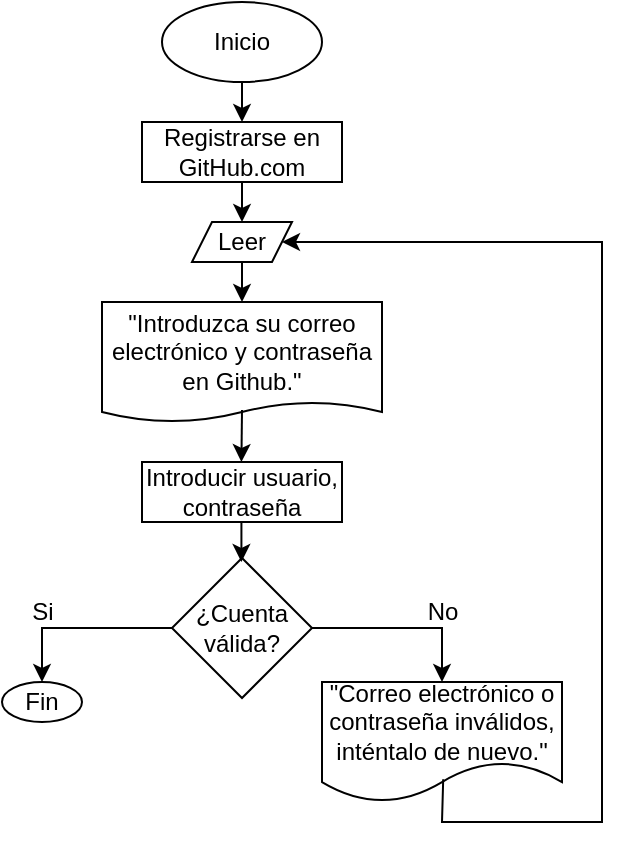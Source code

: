 <mxfile version="26.0.10">
  <diagram name="Página-1" id="iMWM0jhWLGfsQjjz7H58">
    <mxGraphModel dx="989" dy="532" grid="1" gridSize="10" guides="1" tooltips="1" connect="1" arrows="1" fold="1" page="1" pageScale="1" pageWidth="827" pageHeight="1169" math="0" shadow="0">
      <root>
        <mxCell id="0" />
        <mxCell id="1" parent="0" />
        <mxCell id="9dx36oG7KvzwsXGSGMjR-1" value="Inicio" style="ellipse;whiteSpace=wrap;html=1;" parent="1" vertex="1">
          <mxGeometry x="340" y="80" width="80" height="40" as="geometry" />
        </mxCell>
        <mxCell id="9dx36oG7KvzwsXGSGMjR-3" value="" style="endArrow=classic;html=1;rounded=0;exitX=0.5;exitY=1;exitDx=0;exitDy=0;" parent="1" source="9dx36oG7KvzwsXGSGMjR-1" target="9dx36oG7KvzwsXGSGMjR-4" edge="1">
          <mxGeometry width="50" height="50" relative="1" as="geometry">
            <mxPoint x="390" y="450" as="sourcePoint" />
            <mxPoint x="380" y="150" as="targetPoint" />
          </mxGeometry>
        </mxCell>
        <mxCell id="9dx36oG7KvzwsXGSGMjR-4" value="Registrarse en GitHub.com" style="rounded=0;whiteSpace=wrap;html=1;" parent="1" vertex="1">
          <mxGeometry x="330" y="140" width="100" height="30" as="geometry" />
        </mxCell>
        <mxCell id="9dx36oG7KvzwsXGSGMjR-5" value="" style="endArrow=classic;html=1;rounded=0;exitX=0.5;exitY=1;exitDx=0;exitDy=0;" parent="1" source="9dx36oG7KvzwsXGSGMjR-4" target="9dx36oG7KvzwsXGSGMjR-6" edge="1">
          <mxGeometry width="50" height="50" relative="1" as="geometry">
            <mxPoint x="330" y="290" as="sourcePoint" />
            <mxPoint x="380" y="190" as="targetPoint" />
          </mxGeometry>
        </mxCell>
        <mxCell id="9dx36oG7KvzwsXGSGMjR-6" value="Leer" style="shape=parallelogram;perimeter=parallelogramPerimeter;whiteSpace=wrap;html=1;fixedSize=1;size=10;" parent="1" vertex="1">
          <mxGeometry x="355" y="190" width="50" height="20" as="geometry" />
        </mxCell>
        <mxCell id="9dx36oG7KvzwsXGSGMjR-7" value="&quot;Introduzca su correo electrónico y contraseña en Github.&quot;" style="shape=document;whiteSpace=wrap;html=1;boundedLbl=1;size=0.167;" parent="1" vertex="1">
          <mxGeometry x="310" y="230" width="140" height="60" as="geometry" />
        </mxCell>
        <mxCell id="9dx36oG7KvzwsXGSGMjR-8" value="" style="endArrow=classic;html=1;rounded=0;exitX=0.5;exitY=1;exitDx=0;exitDy=0;entryX=0.5;entryY=0;entryDx=0;entryDy=0;" parent="1" source="9dx36oG7KvzwsXGSGMjR-6" target="9dx36oG7KvzwsXGSGMjR-7" edge="1">
          <mxGeometry width="50" height="50" relative="1" as="geometry">
            <mxPoint x="430" y="300" as="sourcePoint" />
            <mxPoint x="480" y="250" as="targetPoint" />
          </mxGeometry>
        </mxCell>
        <mxCell id="9dx36oG7KvzwsXGSGMjR-9" value="" style="endArrow=classic;html=1;rounded=0;" parent="1" edge="1">
          <mxGeometry width="50" height="50" relative="1" as="geometry">
            <mxPoint x="380" y="284" as="sourcePoint" />
            <mxPoint x="379.71" y="310" as="targetPoint" />
          </mxGeometry>
        </mxCell>
        <mxCell id="9dx36oG7KvzwsXGSGMjR-10" value="Introducir usuario, contraseña" style="rounded=0;whiteSpace=wrap;html=1;" parent="1" vertex="1">
          <mxGeometry x="330" y="310" width="100" height="30" as="geometry" />
        </mxCell>
        <mxCell id="9dx36oG7KvzwsXGSGMjR-18" value="" style="edgeStyle=orthogonalEdgeStyle;rounded=0;orthogonalLoop=1;jettySize=auto;html=1;entryX=0.5;entryY=0;entryDx=0;entryDy=0;" parent="1" source="9dx36oG7KvzwsXGSGMjR-11" target="9dx36oG7KvzwsXGSGMjR-22" edge="1">
          <mxGeometry relative="1" as="geometry">
            <Array as="points">
              <mxPoint x="480" y="393" />
            </Array>
            <mxPoint x="479.966" y="440.0" as="targetPoint" />
          </mxGeometry>
        </mxCell>
        <mxCell id="9dx36oG7KvzwsXGSGMjR-11" value="¿Cuenta válida?" style="rhombus;whiteSpace=wrap;html=1;" parent="1" vertex="1">
          <mxGeometry x="345" y="358" width="70" height="70" as="geometry" />
        </mxCell>
        <mxCell id="9dx36oG7KvzwsXGSGMjR-12" value="" style="endArrow=classic;html=1;rounded=0;" parent="1" edge="1">
          <mxGeometry width="50" height="50" relative="1" as="geometry">
            <mxPoint x="379.71" y="340" as="sourcePoint" />
            <mxPoint x="379.71" y="360" as="targetPoint" />
            <Array as="points">
              <mxPoint x="379.71" y="350" />
            </Array>
          </mxGeometry>
        </mxCell>
        <mxCell id="9dx36oG7KvzwsXGSGMjR-13" value="" style="endArrow=classic;html=1;rounded=0;exitX=0;exitY=0.5;exitDx=0;exitDy=0;" parent="1" source="9dx36oG7KvzwsXGSGMjR-11" edge="1">
          <mxGeometry width="50" height="50" relative="1" as="geometry">
            <mxPoint x="260" y="460" as="sourcePoint" />
            <mxPoint x="280" y="420" as="targetPoint" />
            <Array as="points">
              <mxPoint x="280" y="393" />
              <mxPoint x="280" y="410" />
            </Array>
          </mxGeometry>
        </mxCell>
        <mxCell id="9dx36oG7KvzwsXGSGMjR-22" value="&quot;Correo electrónico o contraseña inválidos, inténtalo de nuevo.&quot;" style="shape=document;whiteSpace=wrap;html=1;boundedLbl=1;size=0.333;" parent="1" vertex="1">
          <mxGeometry x="420" y="420" width="120" height="60" as="geometry" />
        </mxCell>
        <mxCell id="9dx36oG7KvzwsXGSGMjR-23" value="Fin" style="ellipse;whiteSpace=wrap;html=1;" parent="1" vertex="1">
          <mxGeometry x="260" y="420" width="40" height="20" as="geometry" />
        </mxCell>
        <mxCell id="9dx36oG7KvzwsXGSGMjR-25" value="" style="endArrow=classic;html=1;rounded=0;entryX=1;entryY=0.5;entryDx=0;entryDy=0;exitX=0.505;exitY=0.811;exitDx=0;exitDy=0;exitPerimeter=0;" parent="1" target="9dx36oG7KvzwsXGSGMjR-6" edge="1" source="9dx36oG7KvzwsXGSGMjR-22">
          <mxGeometry width="50" height="50" relative="1" as="geometry">
            <mxPoint x="480" y="490" as="sourcePoint" />
            <mxPoint x="560" y="170" as="targetPoint" />
            <Array as="points">
              <mxPoint x="480" y="490" />
              <mxPoint x="560" y="490" />
              <mxPoint x="560" y="200" />
            </Array>
          </mxGeometry>
        </mxCell>
        <mxCell id="AVr0xcuJP-2E8jtwMpu4-2" value="Si" style="text;html=1;align=center;verticalAlign=middle;resizable=0;points=[];autosize=1;strokeColor=none;fillColor=none;" vertex="1" parent="1">
          <mxGeometry x="265" y="370" width="30" height="30" as="geometry" />
        </mxCell>
        <mxCell id="AVr0xcuJP-2E8jtwMpu4-3" value="No" style="text;html=1;align=center;verticalAlign=middle;resizable=0;points=[];autosize=1;strokeColor=none;fillColor=none;" vertex="1" parent="1">
          <mxGeometry x="460" y="370" width="40" height="30" as="geometry" />
        </mxCell>
      </root>
    </mxGraphModel>
  </diagram>
</mxfile>

